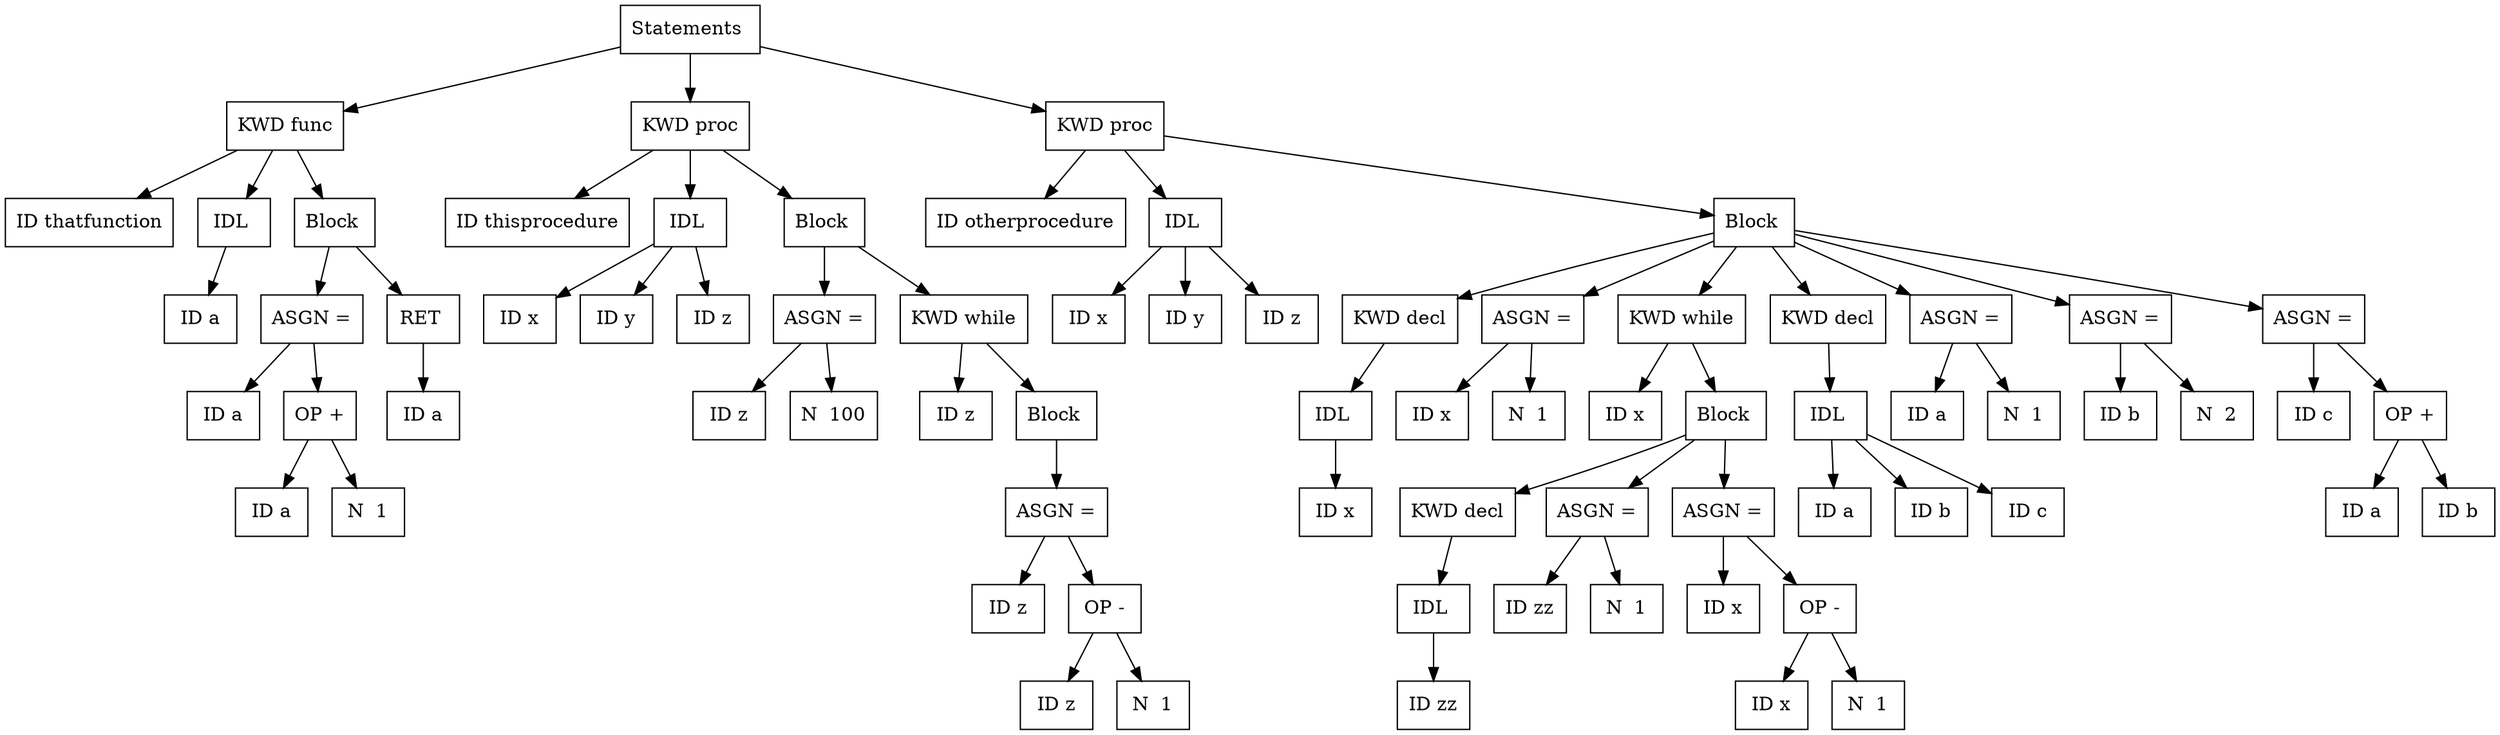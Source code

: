 digraph G {
node [shape = box];
node1 [ uuid = "aad43b6f-f720-43b3-8dc6-298658c1a1b0" label = "Statements " ];
node2 [ uuid = "29d674b0-5b06-485f-a635-3625fcf0629d" label = "KWD func" ];
node3 [ uuid = "03a70f98-d762-4ace-8b17-05a634614aeb" label = "ID thatfunction" ];
node2 -> node3;
node4 [ uuid = "3d3fe58f-fb3b-4135-945e-9d257eab967f" label = "IDL " ];
node5 [ uuid = "2c26e571-d4f0-4a90-8f27-b41a496f7380" label = "ID a" ];
node4 -> node5;
node2 -> node4;
node6 [ uuid = "952e1da2-be89-4911-bcb2-558ac0e779b7" label = "Block " ];
node8 [ uuid = "c15a92cc-9dbd-4a05-bdbb-f2ce102c5b20" label = "ASGN =" ];
node7 [ uuid = "1bd1abb4-2dc8-4144-9301-240897d9e61c" label = "ID a" ];
node8 -> node7;
node10 [ uuid = "2848ae2a-65ed-4ffe-af87-1c6b898e24bf" label = "OP +" ];
node9 [ uuid = "a52af622-332d-4b11-ac9b-d999dbb3a23c" label = "ID a" ];
node10 -> node9;
node11 [ uuid = "ec2f4899-999b-4087-a648-83f189a93c0e" label = "N  1" ];
node10 -> node11;
node8 -> node10;
node6 -> node8;
node12 [ uuid = "771f6af7-da43-459c-a847-2c534d11cd30" label = "RET " ];
node13 [ uuid = "c41e417b-c36d-482f-b47c-02a06b90cb30" label = "ID a" ];
node12 -> node13;
node6 -> node12;
node2 -> node6;
node1 -> node2;
node14 [ uuid = "5b2c8009-f48b-4718-9e73-9969b65c0d9f" label = "KWD proc" ];
node15 [ uuid = "141c2a82-b7ef-4494-8581-43e9432bcf5a" label = "ID thisprocedure" ];
node14 -> node15;
node16 [ uuid = "750c6ec0-b412-4c0a-aa94-80a03d945a4f" label = "IDL " ];
node17 [ uuid = "1c09b590-652a-48db-9510-d5d037bcf6de" label = "ID x" ];
node16 -> node17;
node18 [ uuid = "7db9efe5-35b0-4cf5-988b-d325bb51ed35" label = "ID y" ];
node16 -> node18;
node19 [ uuid = "10a20fef-c9f0-4c52-8bad-6cc9be3e2db3" label = "ID z" ];
node16 -> node19;
node14 -> node16;
node20 [ uuid = "f8ed11b5-563e-455d-9367-42253c602da4" label = "Block " ];
node22 [ uuid = "6f90fc97-30a2-464b-ad4d-59b1302fa569" label = "ASGN =" ];
node21 [ uuid = "f934781d-1613-409e-ae77-c974ccfc1d58" label = "ID z" ];
node22 -> node21;
node23 [ uuid = "9f34dc92-57d6-452d-a3e1-70a1d7758d1c" label = "N  100" ];
node22 -> node23;
node20 -> node22;
node24 [ uuid = "110d73e9-8eaf-4f8b-b4c1-9cce601a3dd8" label = "KWD while" ];
node25 [ uuid = "355d3b15-ce00-4b7e-8e83-463ebbac0a50" label = "ID z" ];
node24 -> node25;
node26 [ uuid = "13f4358c-fe77-40aa-b119-cf841e9de75a" label = "Block " ];
node28 [ uuid = "13ce6e1d-f5ce-4f28-a045-e86b4024f867" label = "ASGN =" ];
node27 [ uuid = "3c765e60-62d6-4216-8631-1b54ce87c807" label = "ID z" ];
node28 -> node27;
node30 [ uuid = "6a612573-71f2-4dac-b57b-feebde125b35" label = "OP -" ];
node29 [ uuid = "5d9e229b-8341-433a-a998-37a59bfc2cdf" label = "ID z" ];
node30 -> node29;
node31 [ uuid = "4ec1d010-6b8b-49e7-97d9-bac6f0da5506" label = "N  1" ];
node30 -> node31;
node28 -> node30;
node26 -> node28;
node24 -> node26;
node20 -> node24;
node14 -> node20;
node1 -> node14;
node32 [ uuid = "81e53147-6184-471a-be46-6cd4e498e0a4" label = "KWD proc" ];
node33 [ uuid = "4993000d-c406-4654-8e0a-96a5ab709900" label = "ID otherprocedure" ];
node32 -> node33;
node34 [ uuid = "e9bda4c8-3931-4b9c-b7ac-dc92b7367034" label = "IDL " ];
node35 [ uuid = "72aeb8f2-401a-49a8-b4ad-b77b8a3524b4" label = "ID x" ];
node34 -> node35;
node36 [ uuid = "bd416dbd-9e96-4da4-b434-9c78edc76308" label = "ID y" ];
node34 -> node36;
node37 [ uuid = "8334678c-253b-4d79-a10d-cf148082d3c8" label = "ID z" ];
node34 -> node37;
node32 -> node34;
node38 [ uuid = "2eabded3-76c1-4934-b42a-36350cddd9c8" label = "Block " ];
node39 [ uuid = "32728c14-dfee-4e41-8500-6daf04669cfc" label = "KWD decl" ];
node40 [ uuid = "a01e1622-d081-440a-9ded-24ed92e1012b" label = "IDL " ];
node41 [ uuid = "e4c014ce-b128-453d-9547-2f7dab14cfac" label = "ID x" ];
node40 -> node41;
node39 -> node40;
node38 -> node39;
node43 [ uuid = "8d60ba35-afa6-4c52-b4b3-b3c6ee246835" label = "ASGN =" ];
node42 [ uuid = "2e8615c6-f1b3-4e45-a16d-40ff0b4f517f" label = "ID x" ];
node43 -> node42;
node44 [ uuid = "7ef74a3c-6b5c-47ac-81d1-c50078a26c16" label = "N  1" ];
node43 -> node44;
node38 -> node43;
node45 [ uuid = "0444c039-044a-4c6a-a94a-8364fcbc15a6" label = "KWD while" ];
node46 [ uuid = "1d53852d-ee20-4660-84d5-99347d95aee6" label = "ID x" ];
node45 -> node46;
node47 [ uuid = "cd885ac8-a496-4014-b2f5-235d6c950cac" label = "Block " ];
node48 [ uuid = "981605b3-2879-4701-9871-f6797ae506cb" label = "KWD decl" ];
node49 [ uuid = "fe6e6598-dcfd-4b45-823a-067271c181f6" label = "IDL " ];
node50 [ uuid = "999c7042-eddd-4d24-a46a-f3bc4216c8e9" label = "ID zz" ];
node49 -> node50;
node48 -> node49;
node47 -> node48;
node52 [ uuid = "17f71264-902d-42a5-8542-0734d4fd5266" label = "ASGN =" ];
node51 [ uuid = "61379a28-e022-4e81-ab28-4e1fa9b59af3" label = "ID zz" ];
node52 -> node51;
node53 [ uuid = "d56c77e8-aeca-4520-bf90-3c31c27c9edc" label = "N  1" ];
node52 -> node53;
node47 -> node52;
node55 [ uuid = "9b53dcf6-7a89-46ac-902e-e8469c1e6eef" label = "ASGN =" ];
node54 [ uuid = "ab09eaaf-897a-458c-b02f-4c6fb6eae6a8" label = "ID x" ];
node55 -> node54;
node57 [ uuid = "739eef04-74c6-4155-9d59-b7cc8954a8f1" label = "OP -" ];
node56 [ uuid = "de25c6df-578f-468f-b0bb-8136073fe788" label = "ID x" ];
node57 -> node56;
node58 [ uuid = "c7d36df3-3cea-4196-9c53-0d7685eb3210" label = "N  1" ];
node57 -> node58;
node55 -> node57;
node47 -> node55;
node45 -> node47;
node38 -> node45;
node59 [ uuid = "20de6096-a50b-4758-bac6-55e8ed71db4c" label = "KWD decl" ];
node60 [ uuid = "4e77e3e9-e01d-47df-bb8e-0443b2617816" label = "IDL " ];
node61 [ uuid = "eefba5a0-512f-4639-a28f-3a3a5f781010" label = "ID a" ];
node60 -> node61;
node62 [ uuid = "858c7e97-744b-4fcd-a29d-b813a0257c18" label = "ID b" ];
node60 -> node62;
node63 [ uuid = "f68340ce-3e83-4fa2-a642-17ba3f66b6b4" label = "ID c" ];
node60 -> node63;
node59 -> node60;
node38 -> node59;
node65 [ uuid = "242e5926-38ba-4c2d-885a-a07b44401c4c" label = "ASGN =" ];
node64 [ uuid = "fb15298b-2044-4911-b971-b9ad7b0d0b11" label = "ID a" ];
node65 -> node64;
node66 [ uuid = "85758ed5-a6f9-4209-a050-4d2081536133" label = "N  1" ];
node65 -> node66;
node38 -> node65;
node68 [ uuid = "1ff96b6a-71a0-4f27-a20c-fa91c50221a3" label = "ASGN =" ];
node67 [ uuid = "7cbea61e-d822-4645-8bed-315c14d2183b" label = "ID b" ];
node68 -> node67;
node69 [ uuid = "2a755b6a-91e1-4de5-b884-9b8e01d6f02c" label = "N  2" ];
node68 -> node69;
node38 -> node68;
node71 [ uuid = "d817c158-d068-49ea-9ad1-637d0a5225fd" label = "ASGN =" ];
node70 [ uuid = "4f93e302-a664-486f-9a1f-c5afb53c5b5b" label = "ID c" ];
node71 -> node70;
node73 [ uuid = "9aa102a3-4ac1-4e04-b18c-ab1e5dedb5da" label = "OP +" ];
node72 [ uuid = "56e7a232-c8b8-4b44-abc7-3bf0cddf3279" label = "ID a" ];
node73 -> node72;
node74 [ uuid = "469dda64-06a9-41a6-842c-e23b6465c2db" label = "ID b" ];
node73 -> node74;
node71 -> node73;
node38 -> node71;
node32 -> node38;
node1 -> node32;
}
